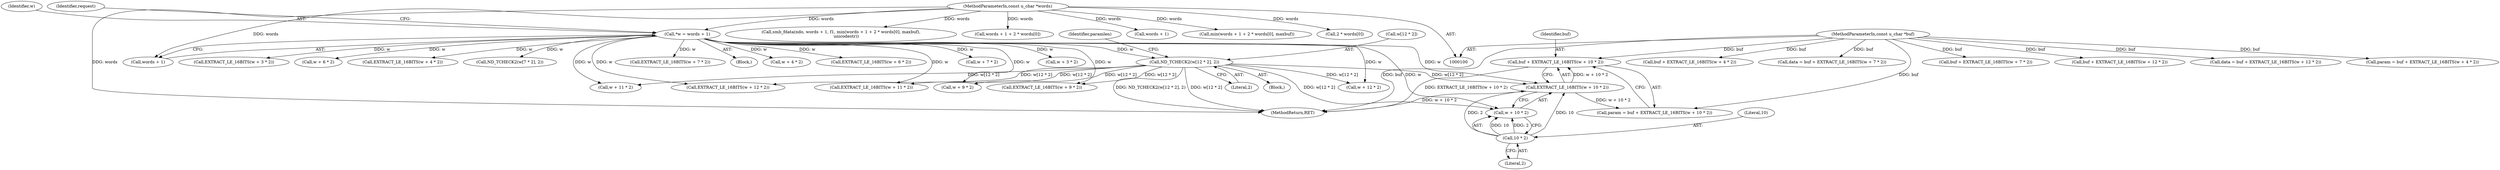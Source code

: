 digraph "0_tcpdump_96480ab95308cd9234b4f09b175ebf60e17792c6@pointer" {
"1000142" [label="(Call,buf + EXTRACT_LE_16BITS(w + 10 * 2))"];
"1000104" [label="(MethodParameterIn,const u_char *buf)"];
"1000144" [label="(Call,EXTRACT_LE_16BITS(w + 10 * 2))"];
"1000125" [label="(Call,ND_TCHECK2(w[12 * 2], 2))"];
"1000115" [label="(Call,*w = words + 1)"];
"1000102" [label="(MethodParameterIn,const u_char *words)"];
"1000147" [label="(Call,10 * 2)"];
"1000162" [label="(Call,EXTRACT_LE_16BITS(w + 12 * 2))"];
"1000215" [label="(Call,data = buf + EXTRACT_LE_16BITS(w + 7 * 2))"];
"1000153" [label="(Call,w + 11 * 2)"];
"1000148" [label="(Literal,10)"];
"1000163" [label="(Call,w + 12 * 2)"];
"1000237" [label="(Call,smb_fdata(ndo, words + 1, f1, min(words + 1 + 2 * words[0], maxbuf),\n        unicodestr))"];
"1000244" [label="(Call,words + 1 + 2 * words[0])"];
"1000192" [label="(Call,w + 3 * 2)"];
"1000116" [label="(Identifier,w)"];
"1000117" [label="(Call,words + 1)"];
"1000191" [label="(Call,EXTRACT_LE_16BITS(w + 3 * 2))"];
"1000140" [label="(Call,param = buf + EXTRACT_LE_16BITS(w + 10 * 2))"];
"1000149" [label="(Literal,2)"];
"1000210" [label="(Call,w + 6 * 2)"];
"1000354" [label="(MethodReturn,RET)"];
"1000131" [label="(Literal,2)"];
"1000217" [label="(Call,buf + EXTRACT_LE_16BITS(w + 7 * 2))"];
"1000115" [label="(Call,*w = words + 1)"];
"1000160" [label="(Call,buf + EXTRACT_LE_16BITS(w + 12 * 2))"];
"1000144" [label="(Call,EXTRACT_LE_16BITS(w + 10 * 2))"];
"1000102" [label="(MethodParameterIn,const u_char *words)"];
"1000126" [label="(Call,w[12 * 2])"];
"1000158" [label="(Call,data = buf + EXTRACT_LE_16BITS(w + 12 * 2))"];
"1000201" [label="(Call,EXTRACT_LE_16BITS(w + 4 * 2))"];
"1000239" [label="(Call,words + 1)"];
"1000182" [label="(Call,ND_TCHECK2(w[7 * 2], 2))"];
"1000145" [label="(Call,w + 10 * 2)"];
"1000125" [label="(Call,ND_TCHECK2(w[12 * 2], 2))"];
"1000219" [label="(Call,EXTRACT_LE_16BITS(w + 7 * 2))"];
"1000123" [label="(Identifier,request)"];
"1000197" [label="(Call,param = buf + EXTRACT_LE_16BITS(w + 4 * 2))"];
"1000152" [label="(Call,EXTRACT_LE_16BITS(w + 11 * 2))"];
"1000124" [label="(Block,)"];
"1000106" [label="(Block,)"];
"1000147" [label="(Call,10 * 2)"];
"1000202" [label="(Call,w + 4 * 2)"];
"1000209" [label="(Call,EXTRACT_LE_16BITS(w + 6 * 2))"];
"1000243" [label="(Call,min(words + 1 + 2 * words[0], maxbuf))"];
"1000133" [label="(Identifier,paramlen)"];
"1000142" [label="(Call,buf + EXTRACT_LE_16BITS(w + 10 * 2))"];
"1000248" [label="(Call,2 * words[0])"];
"1000104" [label="(MethodParameterIn,const u_char *buf)"];
"1000199" [label="(Call,buf + EXTRACT_LE_16BITS(w + 4 * 2))"];
"1000135" [label="(Call,w + 9 * 2)"];
"1000220" [label="(Call,w + 7 * 2)"];
"1000134" [label="(Call,EXTRACT_LE_16BITS(w + 9 * 2))"];
"1000143" [label="(Identifier,buf)"];
"1000142" -> "1000140"  [label="AST: "];
"1000142" -> "1000144"  [label="CFG: "];
"1000143" -> "1000142"  [label="AST: "];
"1000144" -> "1000142"  [label="AST: "];
"1000140" -> "1000142"  [label="CFG: "];
"1000142" -> "1000354"  [label="DDG: EXTRACT_LE_16BITS(w + 10 * 2)"];
"1000104" -> "1000142"  [label="DDG: buf"];
"1000144" -> "1000142"  [label="DDG: w + 10 * 2"];
"1000104" -> "1000100"  [label="AST: "];
"1000104" -> "1000354"  [label="DDG: buf"];
"1000104" -> "1000140"  [label="DDG: buf"];
"1000104" -> "1000158"  [label="DDG: buf"];
"1000104" -> "1000160"  [label="DDG: buf"];
"1000104" -> "1000197"  [label="DDG: buf"];
"1000104" -> "1000199"  [label="DDG: buf"];
"1000104" -> "1000215"  [label="DDG: buf"];
"1000104" -> "1000217"  [label="DDG: buf"];
"1000144" -> "1000145"  [label="CFG: "];
"1000145" -> "1000144"  [label="AST: "];
"1000144" -> "1000354"  [label="DDG: w + 10 * 2"];
"1000144" -> "1000140"  [label="DDG: w + 10 * 2"];
"1000125" -> "1000144"  [label="DDG: w[12 * 2]"];
"1000115" -> "1000144"  [label="DDG: w"];
"1000147" -> "1000144"  [label="DDG: 10"];
"1000147" -> "1000144"  [label="DDG: 2"];
"1000125" -> "1000124"  [label="AST: "];
"1000125" -> "1000131"  [label="CFG: "];
"1000126" -> "1000125"  [label="AST: "];
"1000131" -> "1000125"  [label="AST: "];
"1000133" -> "1000125"  [label="CFG: "];
"1000125" -> "1000354"  [label="DDG: w[12 * 2]"];
"1000125" -> "1000354"  [label="DDG: ND_TCHECK2(w[12 * 2], 2)"];
"1000115" -> "1000125"  [label="DDG: w"];
"1000125" -> "1000134"  [label="DDG: w[12 * 2]"];
"1000125" -> "1000135"  [label="DDG: w[12 * 2]"];
"1000125" -> "1000145"  [label="DDG: w[12 * 2]"];
"1000125" -> "1000152"  [label="DDG: w[12 * 2]"];
"1000125" -> "1000153"  [label="DDG: w[12 * 2]"];
"1000125" -> "1000162"  [label="DDG: w[12 * 2]"];
"1000125" -> "1000163"  [label="DDG: w[12 * 2]"];
"1000115" -> "1000106"  [label="AST: "];
"1000115" -> "1000117"  [label="CFG: "];
"1000116" -> "1000115"  [label="AST: "];
"1000117" -> "1000115"  [label="AST: "];
"1000123" -> "1000115"  [label="CFG: "];
"1000102" -> "1000115"  [label="DDG: words"];
"1000115" -> "1000134"  [label="DDG: w"];
"1000115" -> "1000135"  [label="DDG: w"];
"1000115" -> "1000145"  [label="DDG: w"];
"1000115" -> "1000152"  [label="DDG: w"];
"1000115" -> "1000153"  [label="DDG: w"];
"1000115" -> "1000162"  [label="DDG: w"];
"1000115" -> "1000163"  [label="DDG: w"];
"1000115" -> "1000182"  [label="DDG: w"];
"1000115" -> "1000191"  [label="DDG: w"];
"1000115" -> "1000192"  [label="DDG: w"];
"1000115" -> "1000201"  [label="DDG: w"];
"1000115" -> "1000202"  [label="DDG: w"];
"1000115" -> "1000209"  [label="DDG: w"];
"1000115" -> "1000210"  [label="DDG: w"];
"1000115" -> "1000219"  [label="DDG: w"];
"1000115" -> "1000220"  [label="DDG: w"];
"1000102" -> "1000100"  [label="AST: "];
"1000102" -> "1000354"  [label="DDG: words"];
"1000102" -> "1000117"  [label="DDG: words"];
"1000102" -> "1000237"  [label="DDG: words"];
"1000102" -> "1000239"  [label="DDG: words"];
"1000102" -> "1000243"  [label="DDG: words"];
"1000102" -> "1000244"  [label="DDG: words"];
"1000102" -> "1000248"  [label="DDG: words"];
"1000147" -> "1000145"  [label="AST: "];
"1000147" -> "1000149"  [label="CFG: "];
"1000148" -> "1000147"  [label="AST: "];
"1000149" -> "1000147"  [label="AST: "];
"1000145" -> "1000147"  [label="CFG: "];
"1000147" -> "1000145"  [label="DDG: 10"];
"1000147" -> "1000145"  [label="DDG: 2"];
}

